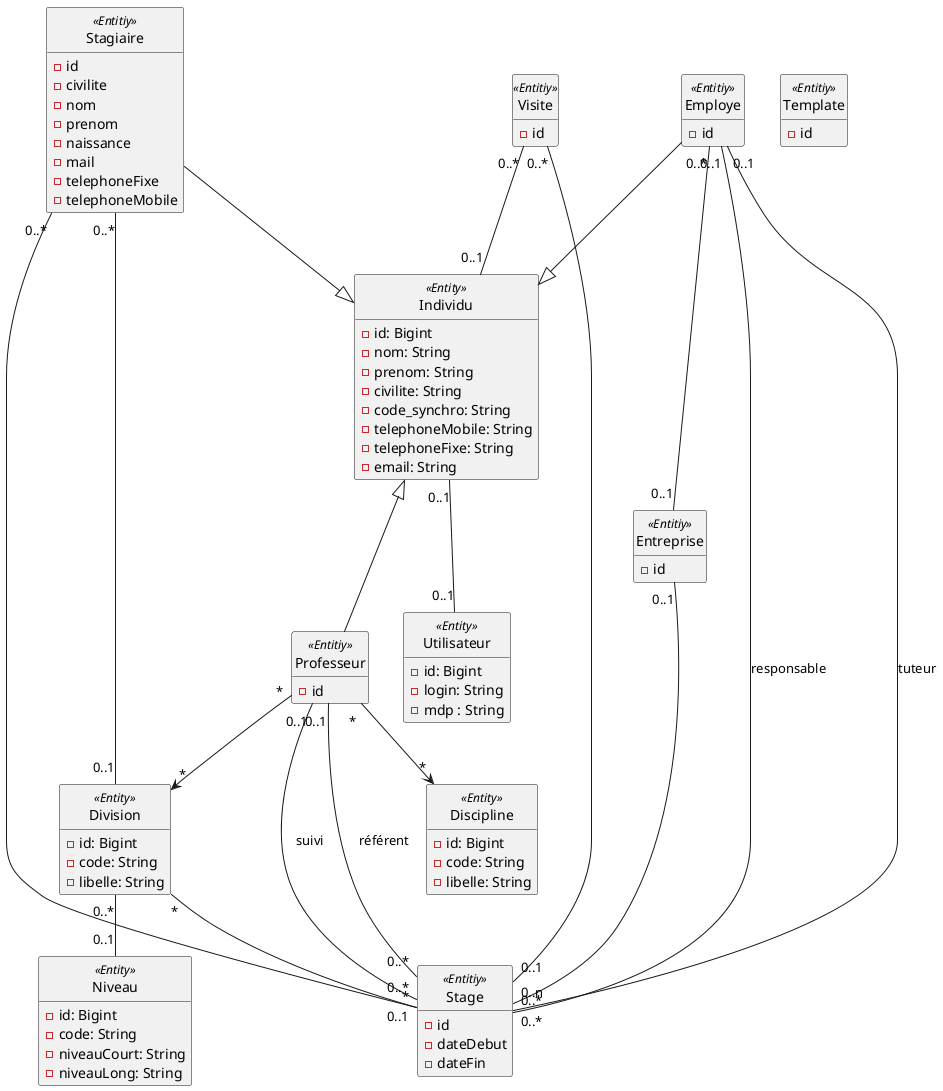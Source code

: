 @startuml

class Individu << Entity >> {
  - id: Bigint
  - nom: String
  - prenom: String
  - civilite: String
  - code_synchro: String
  - telephoneMobile: String
  - telephoneFixe: String
  - email: String
  + getters() et setters()
  + equals()
  + hashCode()
  + toString()
}

class Utilisateur << Entity >> {
   -id: Bigint
   -login: String
   -mdp : String
   + getters() et setters()
   + equals()
   + hashCode()
   + toString()
}

class Division << Entity >> {
   - id: Bigint
   - code: String
   - libelle: String
   + getters() et setters()
   + equals()
   + hashCode()
   + toString()
}

class Niveau << Entity >> {
   - id: Bigint
   - code: String
   - niveauCourt: String
   - niveauLong: String
   + getters() et setters()
   + equals()
   + hashCode()
   + toString()
}

class Discipline << Entity >> {
   - id: Bigint
   - code: String
   - libelle: String
   + getters() et setters()
   + equals()
   + hashCode()
   + toString()
}

class Stagiaire << Entitiy >> {
   - id
   - civilite
   - nom
   - prenom
   - naissance
   - mail
   - telephoneFixe
   - telephoneMobile
   + getters() et setters()
   + equals()
   + hashCode()
   + toString()
}

class Stage << Entitiy >> {
   - id
   - dateDebut
   - dateFin

   + getters() et setters()
   + equals()
   + hashCode()
   + toString()
}

class Entreprise << Entitiy >> {
   - id
   + getters() et setters()
   + equals()
   + hashCode()
   + toString()
}

class Employe << Entitiy >> {
   - id
   + getters() et setters()
   + equals()
   + hashCode()
   + toString()
}

class Visite << Entitiy >> {
   - id
   + getters() et setters()
   + equals()
   + hashCode()
   + toString()
}

class Professeur << Entitiy >> {
   - id
   + getters() et setters()
   + equals()
   + hashCode()
   + toString()
}

class Template << Entitiy >> {
   - id
   + getters() et setters()
   + equals()
   + hashCode()
   + toString()
}

hide circle
hide methods

Individu "0..1" -- "0..1" Utilisateur
Professeur "*" --> "*" Division
Professeur " *   " --> "*" Discipline
Division "0..*" -- "0..1" Niveau
Division "*" -- "*" Stage


Individu <|-- Professeur
Stagiaire --|> Individu
Employe --|> Individu

Stagiaire "0..*" -- "0..1" Division
Stagiaire "0..*" -- "0..1" Stage
Professeur "0..1" -- "0..*" Stage : référent
Professeur "0..1" -- "0..*" Stage : suivi
Entreprise "0..1" -- "0..n" Stage
Employe "0..*" -- "0..1" Entreprise
Employe "0..1" -- "0..*" Stage : responsable
Employe "0..1" -- "0..*" Stage : tuteur
Visite "0..*" -- "0..1" Stage
Visite "0..*" -- "0..1" Individu

@enduml
